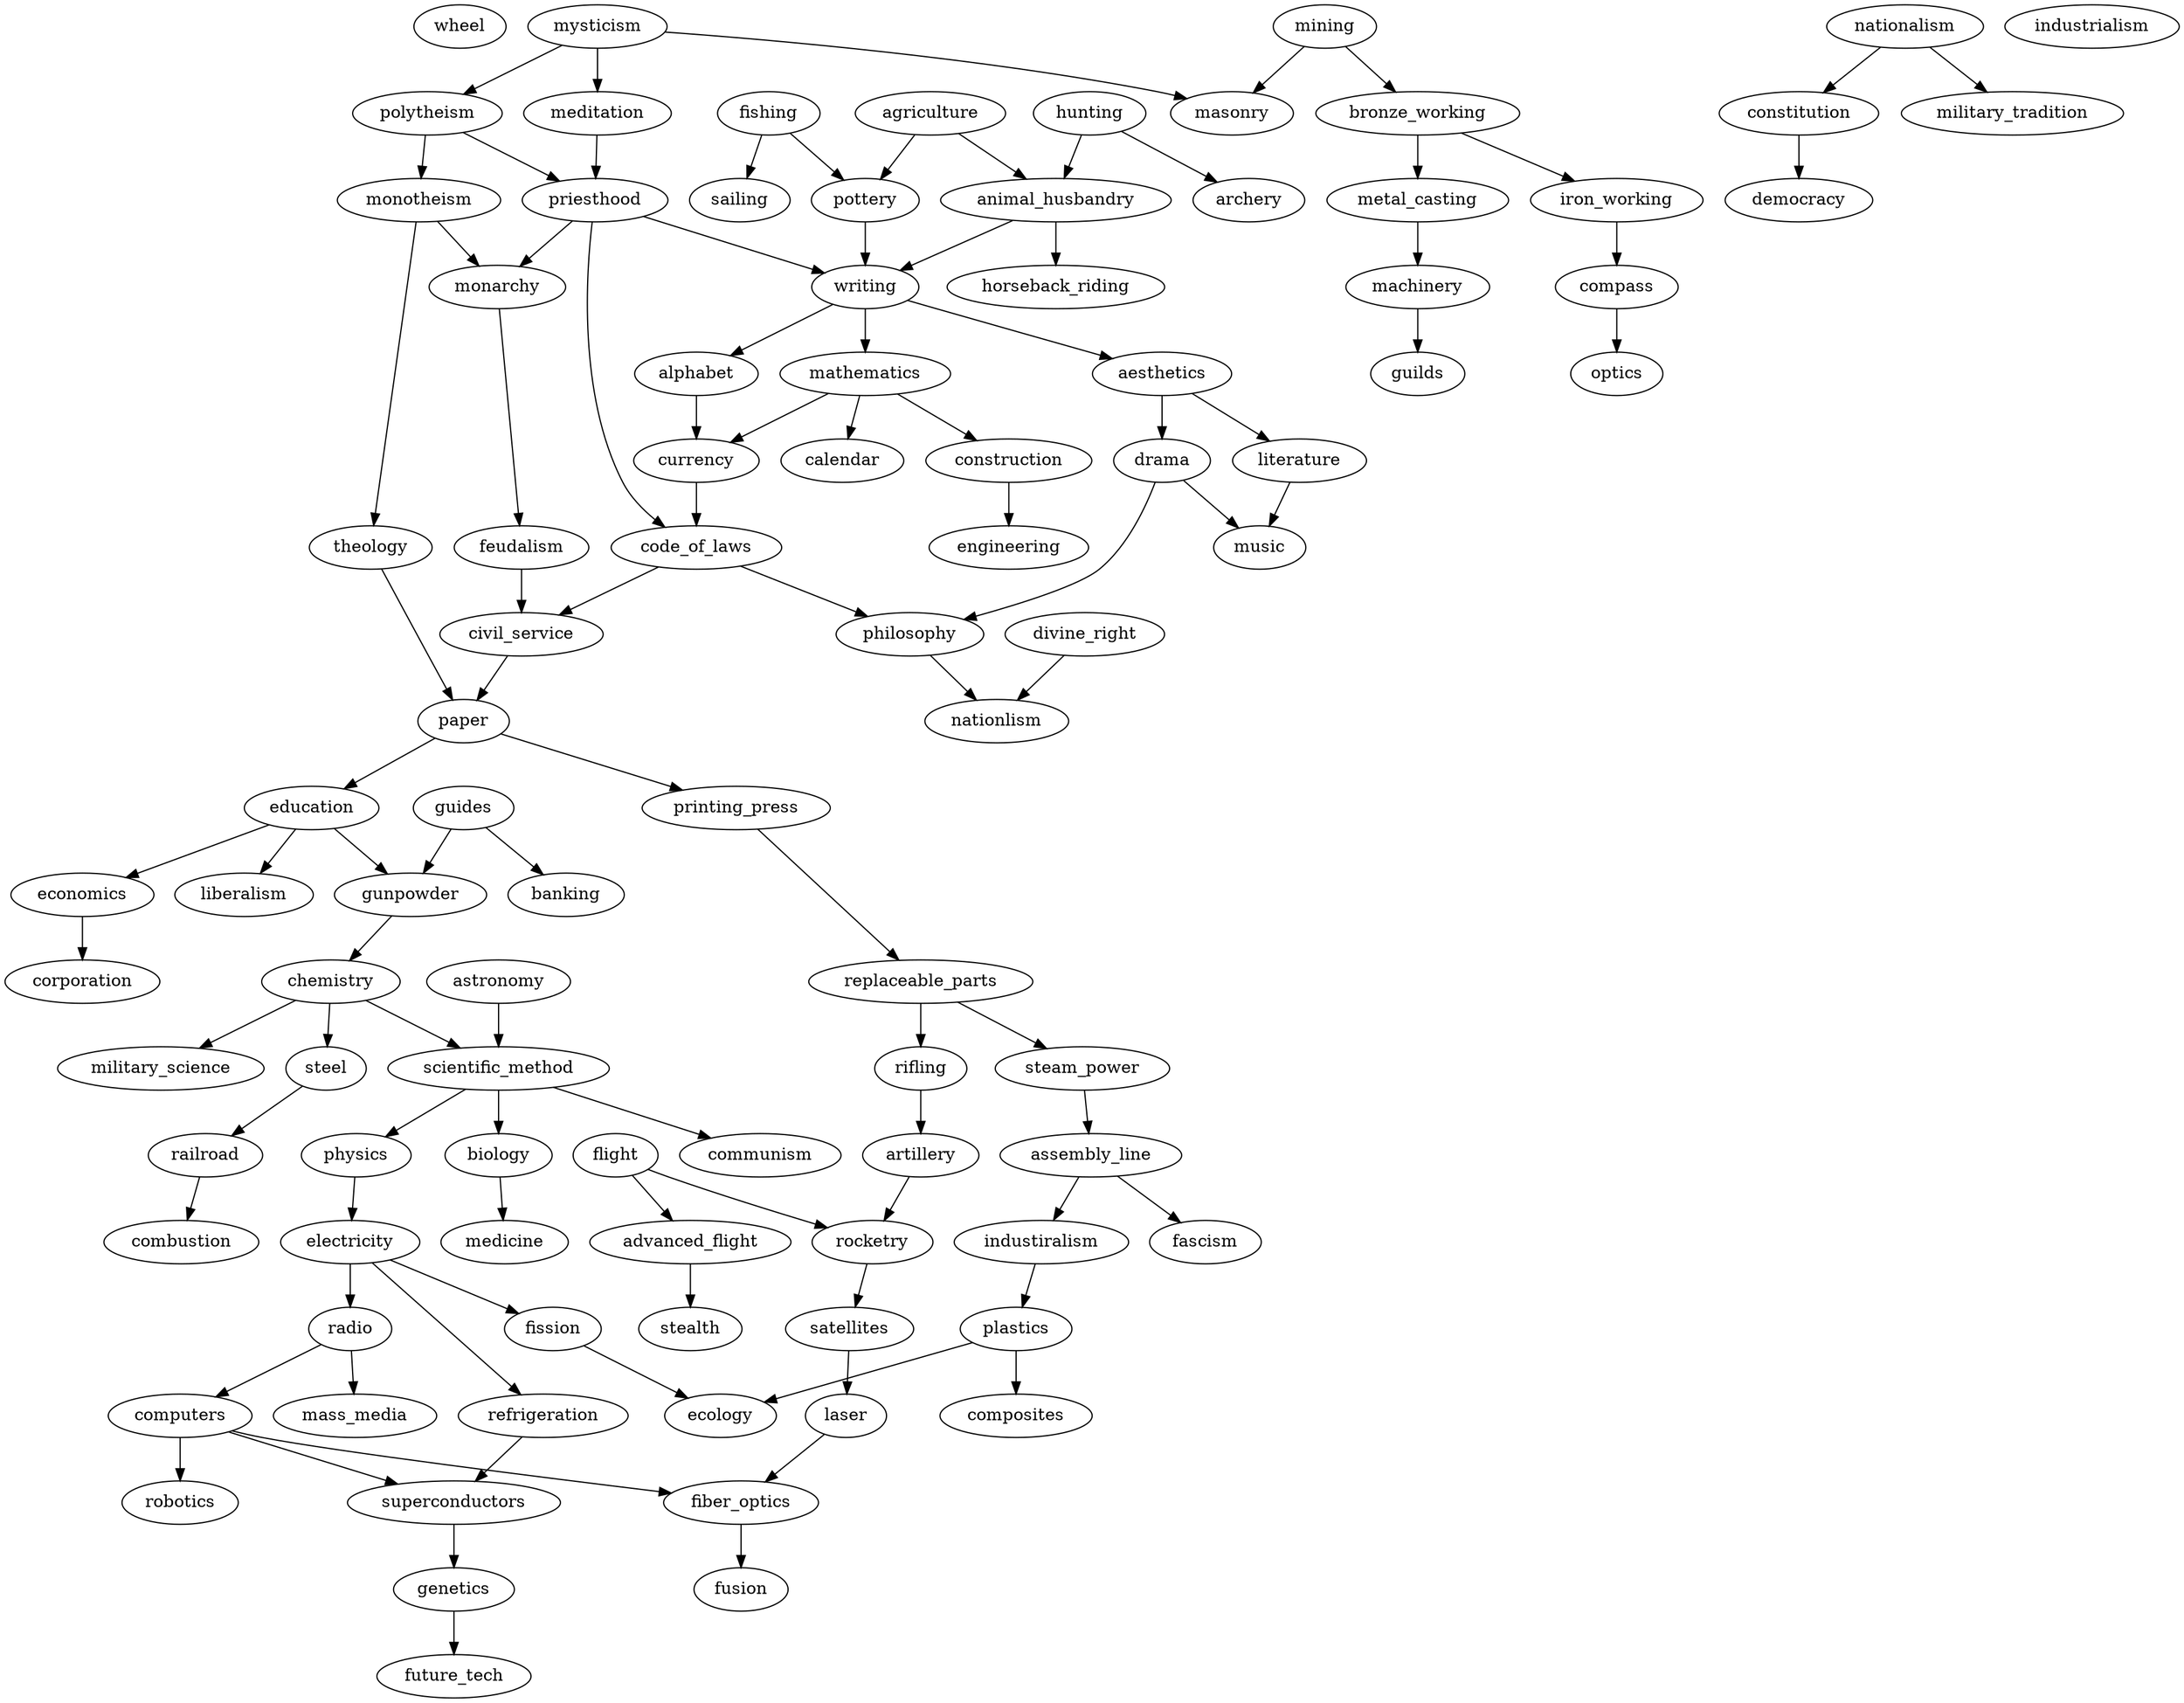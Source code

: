 digraph civ4 {
    subgraph ancient     {
        wheel; agriculture; animal_husbandry; fishing; hunting; mysticism; archery; pottery; writing; sailing; masonry; mining; priesthood; bronze_working; polytheism;
        monotheism; meditation;
    }
    subgraph classical   {
        monarchy; alphabet; mathematics; construction; code_of_laws; metal_casting; compass; currency; horseback_riding; drama;
        calendar; iron_working; literature; aesthetics;
    }
    subgraph medieval    {
        banking; engineering; guilds; feudalism; machinery; civil_service; philosophy;
        optics; paper; music; divine_right;
    }
    subgraph renaissance {
        economics; constitution; astronomy; democracy; education; chemistry;
        corporation; replaceable_parts; gunpowder; rifling;
        printing_press; nationalism; military_science; military_tradition;
        liberalism;
    }
    subgraph industrial  {
        railroad; electricity; assembly_line; steel; medicine; industrialism; communism; scientific_method; steam_power;
        fission; combustion; biology; physics; fascism; artillery;
    }
    subgraph modern      {
        radio; flight; mass_media; plastics; computers; ecology; refrigeration; rocketry;
        robotics; satellites; fusion; laser; genetics; fiber_optics; advanced_flight; superconductors;
    }
    subgraph future      {
        stealth; future_tech;
    }

    fishing           -> {sailing; pottery};
    wheel;
    agriculture       -> {pottery; animal_husbandry};
    hunting           -> {animal_husbandry; archery};
    mysticism         -> {meditation; polytheism; masonry};
    mining            -> {masonry; bronze_working};
    pottery           -> {writing};
    animal_husbandry  -> {writing; horseback_riding};
    meditation        -> {priesthood};
    polytheism        -> {priesthood; monotheism};
    bronze_working    -> {metal_casting; iron_working};
    writing           -> {aesthetics; mathematics; alphabet};
    priesthood        -> {writing; monarchy; code_of_laws};
    monotheism        -> {monarchy; theology};
    metal_casting     -> {machinery};
    iron_working      -> {compass};
    aesthetics        -> {literature; drama};
    mathematics       -> {calendar; construction; currency};
    alphabet          -> {currency};
    currency          -> {code_of_laws};
    monarchy          -> {feudalism};
    machinery         -> {guilds};
    compass           -> {optics};
    literature        -> {music};
    drama             -> {music; philosophy};
    construction      -> {engineering};
    code_of_laws      -> {philosophy; civil_service};
    feudalism         -> {civil_service};
    philosophy        -> {nationlism};
    divine_right      -> {nationlism};
    civil_service     -> {paper};
    theology          -> {paper};
    guides            -> {banking; gunpowder};
    paper             -> {printing_press; education};
    printing_press    -> {replaceable_parts};
    nationalism       -> {constitution; military_tradition};
    education         -> {liberalism; economics; gunpowder};
    gunpowder         -> {chemistry};
    constitution      -> {democracy};
    replaceable_parts -> {rifling; steam_power};
    economics         -> {corporation};
    rifling           -> {artillery};
    steam_power       -> {assembly_line};
    astronomy         -> {scientific_method};
    chemistry         -> {scientific_method; military_science; steel};
    scientific_method -> {communism; physics; biology};
    steel             -> {railroad};
    railroad          -> {combustion};
    biology           -> {medicine};
    physics           -> {electricity};
    assembly_line     -> {fascism; industiralism};
    artillery         -> {rocketry};
    flight            -> {rocketry; advanced_flight};
    electricity       -> {fission; radio; refrigeration};
    rocketry          -> {satellites};
    satellites        -> {laser};
    industiralism     -> {plastics};
    plastics          -> {composites; ecology};
    fission           -> {ecology};
    radio             -> {mass_media; computers};
    refrigeration     -> {superconductors};
    computers         -> {superconductors; fiber_optics; robotics};
    superconductors   -> {genetics};
    laser             -> {fiber_optics};
    advanced_flight   -> {stealth};
    fiber_optics      -> {fusion};
    genetics          -> {future_tech};



}

